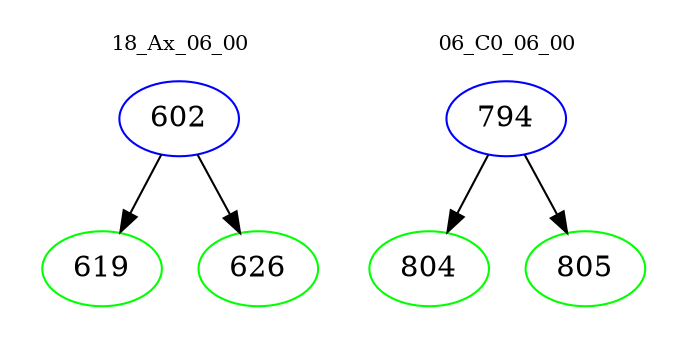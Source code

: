 digraph{
subgraph cluster_0 {
color = white
label = "18_Ax_06_00";
fontsize=10;
T0_602 [label="602", color="blue"]
T0_602 -> T0_619 [color="black"]
T0_619 [label="619", color="green"]
T0_602 -> T0_626 [color="black"]
T0_626 [label="626", color="green"]
}
subgraph cluster_1 {
color = white
label = "06_C0_06_00";
fontsize=10;
T1_794 [label="794", color="blue"]
T1_794 -> T1_804 [color="black"]
T1_804 [label="804", color="green"]
T1_794 -> T1_805 [color="black"]
T1_805 [label="805", color="green"]
}
}
